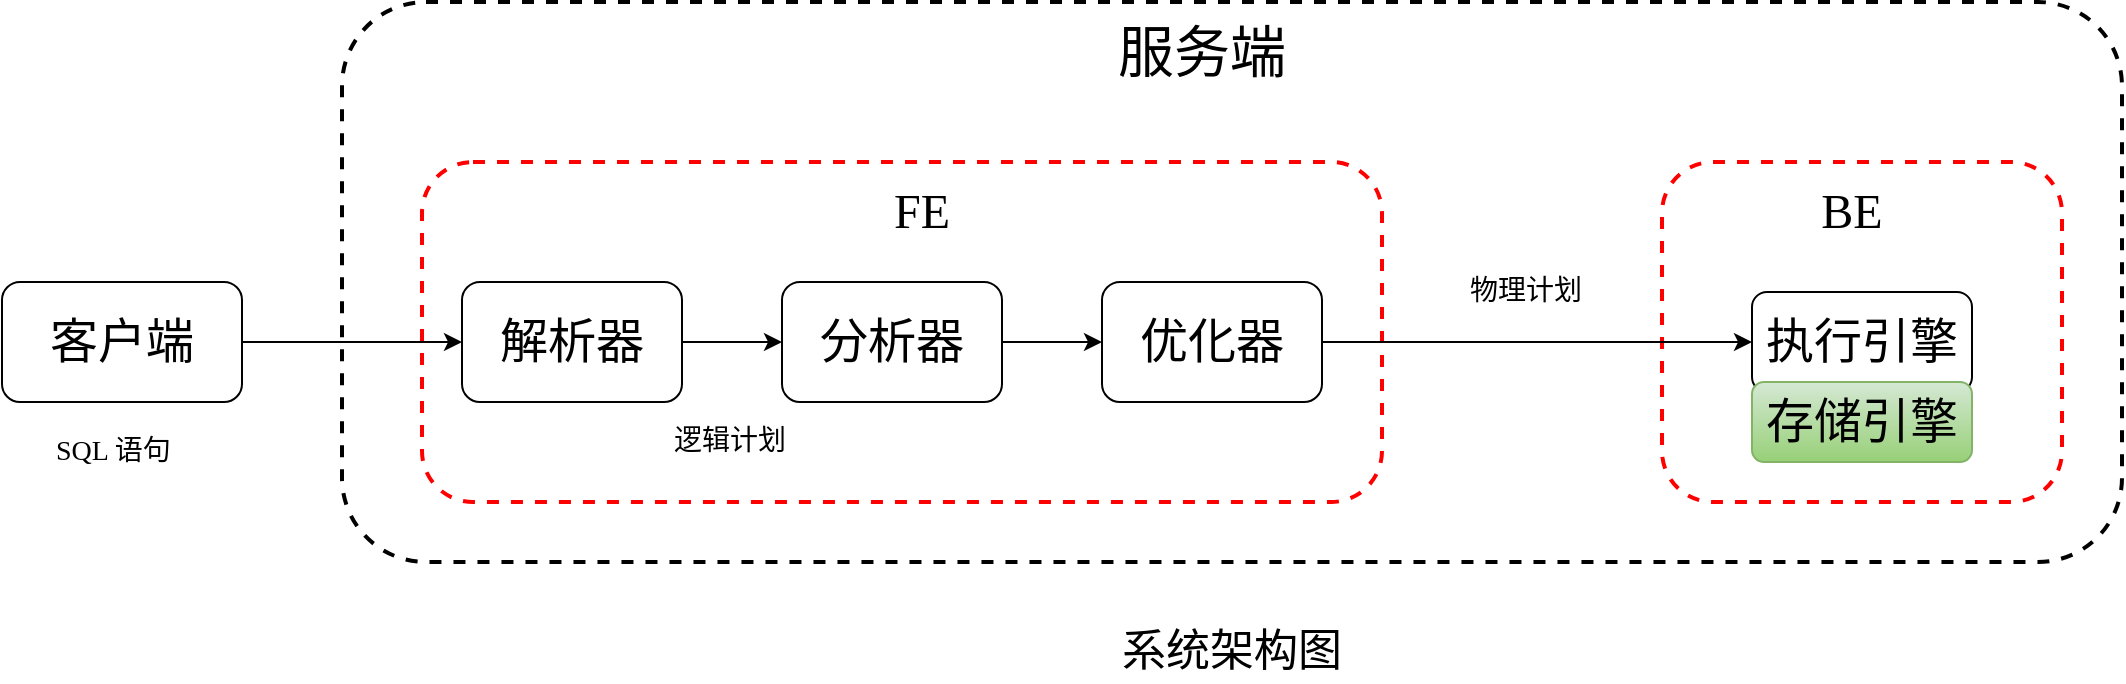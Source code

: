 <mxfile version="24.1.0" type="device">
  <diagram name="第 1 页" id="ARKMaDYIPXvLcfQ3rOAR">
    <mxGraphModel dx="1434" dy="836" grid="1" gridSize="10" guides="1" tooltips="1" connect="1" arrows="1" fold="1" page="1" pageScale="1" pageWidth="827" pageHeight="1169" math="0" shadow="0">
      <root>
        <mxCell id="0" />
        <mxCell id="1" parent="0" />
        <mxCell id="QRlkg21-nDRliEG5R8-5-21" value="" style="rounded=1;whiteSpace=wrap;html=1;fillColor=none;dashed=1;strokeWidth=2;" vertex="1" parent="1">
          <mxGeometry x="220" y="110" width="890" height="280" as="geometry" />
        </mxCell>
        <mxCell id="QRlkg21-nDRliEG5R8-5-20" value="" style="rounded=1;whiteSpace=wrap;html=1;fillColor=none;dashed=1;strokeWidth=2;strokeColor=#FF0000;" vertex="1" parent="1">
          <mxGeometry x="880" y="190" width="200" height="170" as="geometry" />
        </mxCell>
        <mxCell id="QRlkg21-nDRliEG5R8-5-2" value="" style="edgeStyle=orthogonalEdgeStyle;rounded=0;orthogonalLoop=1;jettySize=auto;html=1;entryX=0;entryY=0.5;entryDx=0;entryDy=0;" edge="1" parent="1" source="QRlkg21-nDRliEG5R8-5-3" target="QRlkg21-nDRliEG5R8-5-7">
          <mxGeometry relative="1" as="geometry">
            <Array as="points" />
          </mxGeometry>
        </mxCell>
        <mxCell id="QRlkg21-nDRliEG5R8-5-3" value="&lt;font style=&quot;font-size: 24px;&quot;&gt;客户端&lt;/font&gt;" style="rounded=1;whiteSpace=wrap;html=1;fillColor=none;fontFamily=阿里巴巴普惠体;" vertex="1" parent="1">
          <mxGeometry x="50" y="250" width="120" height="60" as="geometry" />
        </mxCell>
        <mxCell id="QRlkg21-nDRliEG5R8-5-4" value="" style="rounded=1;whiteSpace=wrap;html=1;fillColor=none;dashed=1;strokeWidth=2;strokeColor=#FF0000;" vertex="1" parent="1">
          <mxGeometry x="260" y="190" width="480" height="170" as="geometry" />
        </mxCell>
        <mxCell id="QRlkg21-nDRliEG5R8-5-6" value="" style="edgeStyle=orthogonalEdgeStyle;rounded=0;orthogonalLoop=1;jettySize=auto;html=1;" edge="1" parent="1" source="QRlkg21-nDRliEG5R8-5-7" target="QRlkg21-nDRliEG5R8-5-9">
          <mxGeometry relative="1" as="geometry" />
        </mxCell>
        <mxCell id="QRlkg21-nDRliEG5R8-5-7" value="&lt;font style=&quot;font-size: 24px;&quot; face=&quot;阿里巴巴普惠体&quot;&gt;解析器&lt;/font&gt;" style="rounded=1;whiteSpace=wrap;html=1;fontColor=default;fillColor=none;" vertex="1" parent="1">
          <mxGeometry x="280" y="250" width="110" height="60" as="geometry" />
        </mxCell>
        <mxCell id="QRlkg21-nDRliEG5R8-5-8" value="" style="edgeStyle=orthogonalEdgeStyle;rounded=0;orthogonalLoop=1;jettySize=auto;html=1;" edge="1" parent="1" source="QRlkg21-nDRliEG5R8-5-9" target="QRlkg21-nDRliEG5R8-5-10">
          <mxGeometry relative="1" as="geometry" />
        </mxCell>
        <mxCell id="QRlkg21-nDRliEG5R8-5-9" value="&lt;font style=&quot;font-size: 24px;&quot; face=&quot;阿里巴巴普惠体&quot;&gt;分析器&lt;/font&gt;" style="rounded=1;whiteSpace=wrap;html=1;fontColor=default;fillColor=none;" vertex="1" parent="1">
          <mxGeometry x="440" y="250" width="110" height="60" as="geometry" />
        </mxCell>
        <mxCell id="QRlkg21-nDRliEG5R8-5-17" value="" style="edgeStyle=orthogonalEdgeStyle;rounded=0;orthogonalLoop=1;jettySize=auto;html=1;" edge="1" parent="1" source="QRlkg21-nDRliEG5R8-5-10" target="QRlkg21-nDRliEG5R8-5-16">
          <mxGeometry relative="1" as="geometry" />
        </mxCell>
        <mxCell id="QRlkg21-nDRliEG5R8-5-10" value="&lt;font style=&quot;font-size: 24px;&quot; face=&quot;阿里巴巴普惠体&quot;&gt;优化器&lt;/font&gt;" style="rounded=1;whiteSpace=wrap;html=1;fontColor=default;fillColor=none;strokeColor=default;align=center;verticalAlign=middle;fontFamily=Helvetica;fontSize=12;" vertex="1" parent="1">
          <mxGeometry x="600" y="250" width="110" height="60" as="geometry" />
        </mxCell>
        <mxCell id="QRlkg21-nDRliEG5R8-5-11" value="&lt;font style=&quot;font-size: 22px;&quot;&gt;系统架构图&lt;/font&gt;" style="text;html=1;align=center;verticalAlign=middle;whiteSpace=wrap;rounded=0;" vertex="1" parent="1">
          <mxGeometry x="525" y="420" width="280" height="30" as="geometry" />
        </mxCell>
        <mxCell id="QRlkg21-nDRliEG5R8-5-12" value="逻辑计划" style="text;html=1;align=center;verticalAlign=middle;whiteSpace=wrap;rounded=0;fontFamily=阿里巴巴普惠体;fontSize=14;" vertex="1" parent="1">
          <mxGeometry x="374" y="315" width="80" height="30" as="geometry" />
        </mxCell>
        <mxCell id="QRlkg21-nDRliEG5R8-5-15" value="SQL 语句" style="text;html=1;align=left;verticalAlign=middle;whiteSpace=wrap;rounded=0;fontFamily=阿里巴巴普惠体;fontSize=14;" vertex="1" parent="1">
          <mxGeometry x="75" y="320" width="70" height="30" as="geometry" />
        </mxCell>
        <mxCell id="QRlkg21-nDRliEG5R8-5-16" value="&lt;font face=&quot;阿里巴巴普惠体&quot;&gt;&lt;span style=&quot;font-size: 24px;&quot;&gt;执行引擎&lt;/span&gt;&lt;/font&gt;" style="rounded=1;whiteSpace=wrap;html=1;fontColor=default;fillColor=none;strokeColor=default;align=center;verticalAlign=middle;fontFamily=Helvetica;fontSize=12;" vertex="1" parent="1">
          <mxGeometry x="925" y="255" width="110" height="50" as="geometry" />
        </mxCell>
        <mxCell id="QRlkg21-nDRliEG5R8-5-22" value="&lt;font style=&quot;font-size: 28px;&quot; face=&quot;阿里巴巴普惠体&quot;&gt;服务端&lt;/font&gt;" style="text;html=1;align=center;verticalAlign=middle;whiteSpace=wrap;rounded=0;" vertex="1" parent="1">
          <mxGeometry x="600" y="120" width="100" height="30" as="geometry" />
        </mxCell>
        <mxCell id="QRlkg21-nDRliEG5R8-5-23" value="&lt;font style=&quot;font-size: 24px;&quot; face=&quot;阿里巴巴普惠体&quot;&gt;FE&lt;/font&gt;" style="text;html=1;align=center;verticalAlign=middle;whiteSpace=wrap;rounded=0;" vertex="1" parent="1">
          <mxGeometry x="460" y="200" width="100" height="30" as="geometry" />
        </mxCell>
        <mxCell id="QRlkg21-nDRliEG5R8-5-24" value="&lt;font style=&quot;font-size: 24px;&quot; face=&quot;阿里巴巴普惠体&quot;&gt;BE&lt;/font&gt;" style="text;html=1;align=center;verticalAlign=middle;whiteSpace=wrap;rounded=0;" vertex="1" parent="1">
          <mxGeometry x="925" y="200" width="100" height="30" as="geometry" />
        </mxCell>
        <mxCell id="QRlkg21-nDRliEG5R8-5-25" value="&lt;font face=&quot;阿里巴巴普惠体&quot;&gt;&lt;span style=&quot;font-size: 24px;&quot;&gt;存储引擎&lt;/span&gt;&lt;/font&gt;" style="rounded=1;whiteSpace=wrap;html=1;fillColor=#d5e8d4;strokeColor=#82b366;align=center;verticalAlign=middle;fontFamily=Helvetica;fontSize=12;gradientColor=#97d077;" vertex="1" parent="1">
          <mxGeometry x="925" y="300" width="110" height="40" as="geometry" />
        </mxCell>
        <mxCell id="QRlkg21-nDRliEG5R8-5-27" value="物理计划" style="text;html=1;align=left;verticalAlign=middle;whiteSpace=wrap;rounded=0;fontFamily=阿里巴巴普惠体;fontSize=14;" vertex="1" parent="1">
          <mxGeometry x="782" y="240" width="100" height="30" as="geometry" />
        </mxCell>
      </root>
    </mxGraphModel>
  </diagram>
</mxfile>
